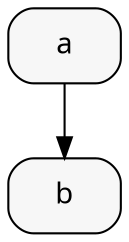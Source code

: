 digraph G {
	graph [fontname = "sans serif", margin=0, bgcolor="transparent"];
	node [fontname = "sans serif", shape=box];
	node [fontname = "sans serif", shape=box, style="filled, rounded", fillcolor="gray97"];
	edge [fontname = "sans serif"];



a -> b;


}
